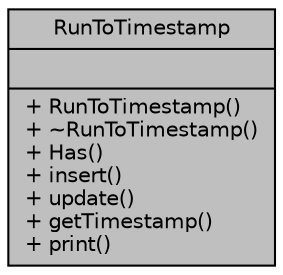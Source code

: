 digraph "RunToTimestamp"
{
 // INTERACTIVE_SVG=YES
  bgcolor="transparent";
  edge [fontname="Helvetica",fontsize="10",labelfontname="Helvetica",labelfontsize="10"];
  node [fontname="Helvetica",fontsize="10",shape=record];
  Node1 [label="{RunToTimestamp\n||+ RunToTimestamp()\l+ ~RunToTimestamp()\l+ Has()\l+ insert()\l+ update()\l+ getTimestamp()\l+ print()\l}",height=0.2,width=0.4,color="black", fillcolor="grey75", style="filled", fontcolor="black"];
}
